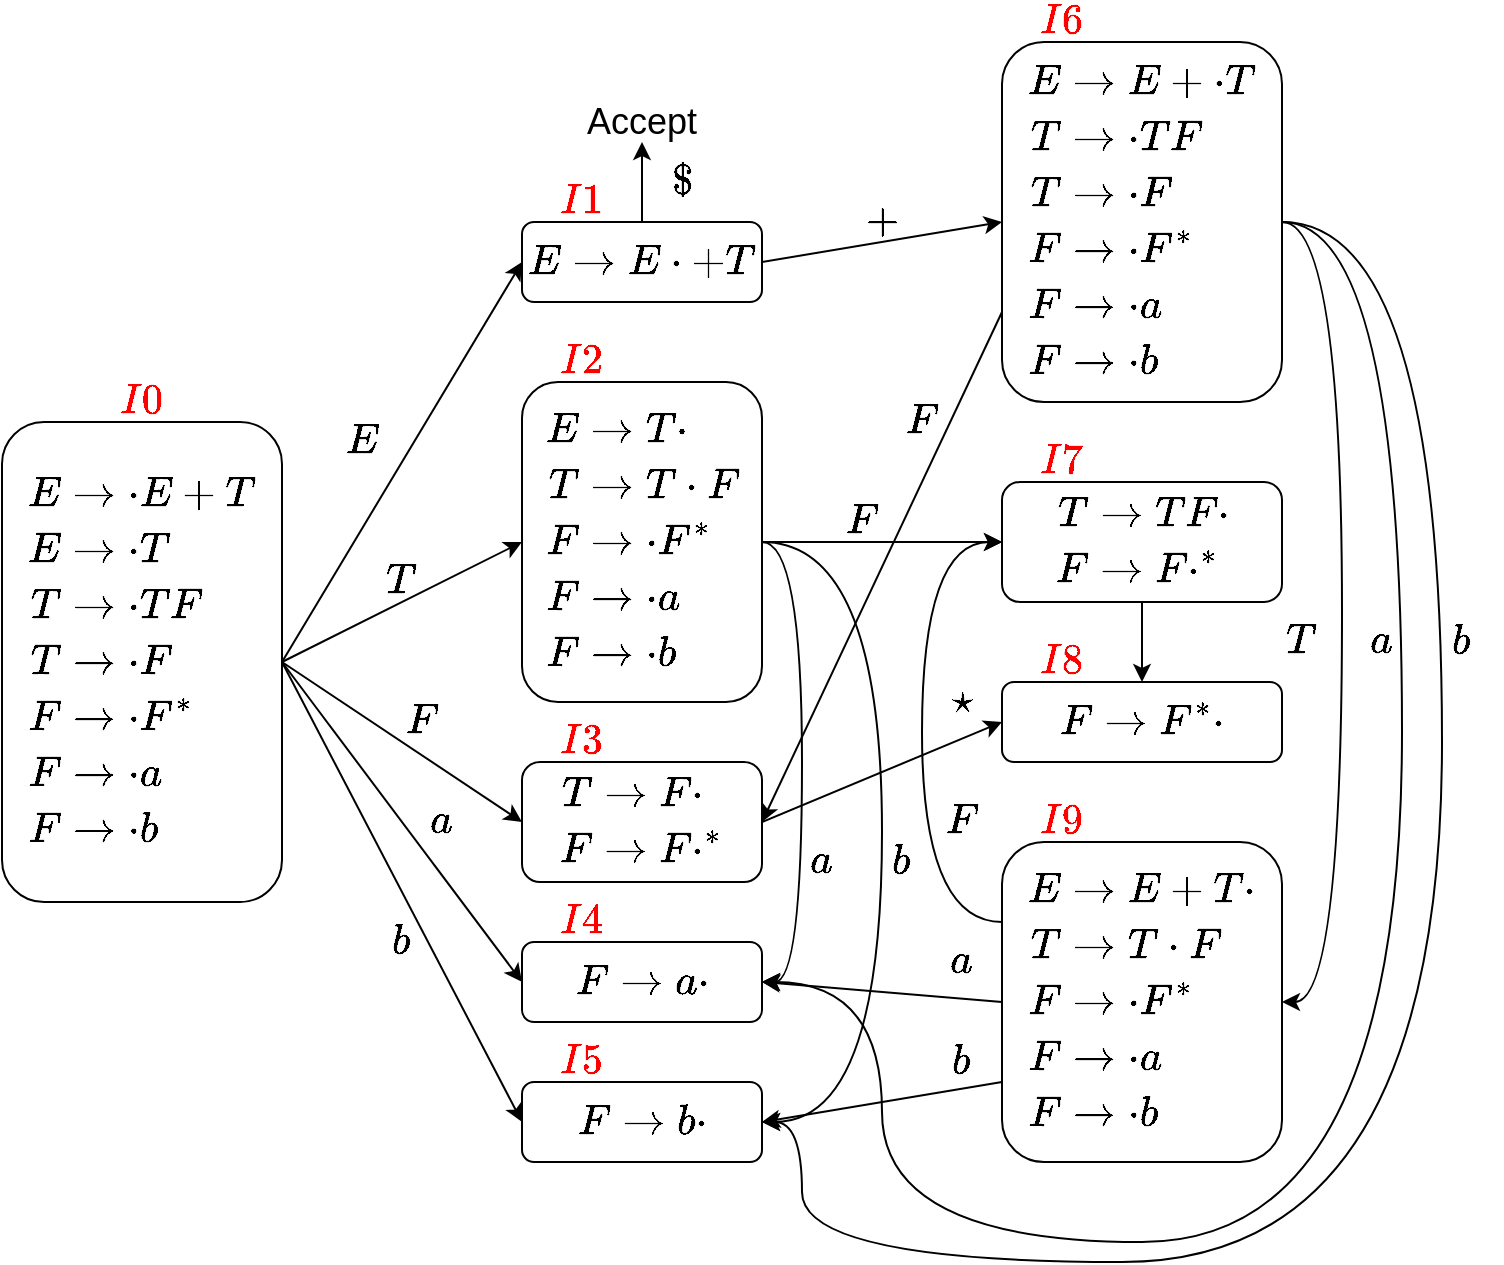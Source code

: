 <mxfile version="13.1.3" type="device" pages="2"><diagram id="YGx4qjq6GAIuw2kZpvDz" name="Page-1"><mxGraphModel dx="578" dy="827" grid="1" gridSize="10" guides="1" tooltips="1" connect="1" arrows="1" fold="1" page="1" pageScale="1" pageWidth="827" pageHeight="1169" math="1" shadow="0"><root><mxCell id="0"/><mxCell id="1" parent="0"/><mxCell id="wwAFWTujnA2AL6sq88ph-5" style="rounded=0;orthogonalLoop=1;jettySize=auto;html=1;exitX=1;exitY=0.5;exitDx=0;exitDy=0;fontSize=18;entryX=0;entryY=0.5;entryDx=0;entryDy=0;" edge="1" parent="1" source="wwAFWTujnA2AL6sq88ph-2" target="wwAFWTujnA2AL6sq88ph-3"><mxGeometry relative="1" as="geometry"/></mxCell><mxCell id="wwAFWTujnA2AL6sq88ph-7" style="edgeStyle=none;rounded=0;orthogonalLoop=1;jettySize=auto;html=1;exitX=1;exitY=0.5;exitDx=0;exitDy=0;entryX=0;entryY=0.5;entryDx=0;entryDy=0;fontSize=18;" edge="1" parent="1" source="wwAFWTujnA2AL6sq88ph-2" target="wwAFWTujnA2AL6sq88ph-4"><mxGeometry relative="1" as="geometry"/></mxCell><mxCell id="wwAFWTujnA2AL6sq88ph-10" style="edgeStyle=none;rounded=0;orthogonalLoop=1;jettySize=auto;html=1;exitX=1;exitY=0.5;exitDx=0;exitDy=0;entryX=0;entryY=0.5;entryDx=0;entryDy=0;fontSize=18;" edge="1" parent="1" source="wwAFWTujnA2AL6sq88ph-2" target="wwAFWTujnA2AL6sq88ph-9"><mxGeometry relative="1" as="geometry"/></mxCell><mxCell id="wwAFWTujnA2AL6sq88ph-14" style="edgeStyle=none;rounded=0;orthogonalLoop=1;jettySize=auto;html=1;exitX=1;exitY=0.5;exitDx=0;exitDy=0;entryX=0;entryY=0.5;entryDx=0;entryDy=0;fontSize=18;" edge="1" parent="1" source="wwAFWTujnA2AL6sq88ph-2" target="wwAFWTujnA2AL6sq88ph-12"><mxGeometry relative="1" as="geometry"/></mxCell><mxCell id="wwAFWTujnA2AL6sq88ph-15" style="edgeStyle=none;rounded=0;orthogonalLoop=1;jettySize=auto;html=1;exitX=1;exitY=0.5;exitDx=0;exitDy=0;entryX=0;entryY=0.5;entryDx=0;entryDy=0;fontSize=18;" edge="1" parent="1" source="wwAFWTujnA2AL6sq88ph-2" target="wwAFWTujnA2AL6sq88ph-13"><mxGeometry relative="1" as="geometry"/></mxCell><mxCell id="wwAFWTujnA2AL6sq88ph-2" value="\begin{align}&lt;br&gt;E&amp;amp;\to \cdot E+T\\&lt;br&gt;E&amp;amp;\to \cdot T\\&lt;br&gt;T&amp;amp;\to \cdot TF\\&lt;br&gt;T&amp;amp;\to \cdot F\\&lt;br&gt;F&amp;amp;\to \cdot F^*\\&lt;br&gt;F&amp;amp;\to \cdot a\\&lt;br&gt;F&amp;amp;\to \cdot b&lt;br&gt;\end{align}" style="rounded=1;whiteSpace=wrap;html=1;fontSize=18;" vertex="1" parent="1"><mxGeometry x="20" y="240" width="140" height="240" as="geometry"/></mxCell><mxCell id="wwAFWTujnA2AL6sq88ph-19" style="edgeStyle=none;rounded=0;orthogonalLoop=1;jettySize=auto;html=1;exitX=0.5;exitY=0;exitDx=0;exitDy=0;fontSize=18;" edge="1" parent="1" source="wwAFWTujnA2AL6sq88ph-3"><mxGeometry relative="1" as="geometry"><mxPoint x="340" y="100" as="targetPoint"/></mxGeometry></mxCell><mxCell id="wwAFWTujnA2AL6sq88ph-29" style="rounded=0;orthogonalLoop=1;jettySize=auto;html=1;exitX=1;exitY=0.5;exitDx=0;exitDy=0;entryX=0;entryY=0.5;entryDx=0;entryDy=0;fontSize=18;" edge="1" parent="1" source="wwAFWTujnA2AL6sq88ph-3" target="wwAFWTujnA2AL6sq88ph-28"><mxGeometry relative="1" as="geometry"/></mxCell><mxCell id="wwAFWTujnA2AL6sq88ph-3" value="\begin{align}&lt;br&gt;E&amp;amp;\to E\cdot+T&lt;br&gt;\end{align}" style="rounded=1;whiteSpace=wrap;html=1;fontSize=18;" vertex="1" parent="1"><mxGeometry x="280" y="140" width="120" height="40" as="geometry"/></mxCell><mxCell id="wwAFWTujnA2AL6sq88ph-31" style="edgeStyle=none;rounded=0;orthogonalLoop=1;jettySize=auto;html=1;exitX=1;exitY=0.5;exitDx=0;exitDy=0;entryX=0;entryY=0.5;entryDx=0;entryDy=0;fontSize=18;" edge="1" parent="1" source="wwAFWTujnA2AL6sq88ph-4" target="wwAFWTujnA2AL6sq88ph-22"><mxGeometry relative="1" as="geometry"/></mxCell><mxCell id="wwAFWTujnA2AL6sq88ph-85" style="edgeStyle=orthogonalEdgeStyle;rounded=0;orthogonalLoop=1;jettySize=auto;html=1;exitX=1;exitY=0.5;exitDx=0;exitDy=0;entryX=1;entryY=0.5;entryDx=0;entryDy=0;fontSize=18;fontColor=#FF0000;curved=1;" edge="1" parent="1" source="wwAFWTujnA2AL6sq88ph-4" target="wwAFWTujnA2AL6sq88ph-13"><mxGeometry relative="1" as="geometry"><Array as="points"><mxPoint x="460" y="300"/><mxPoint x="460" y="590"/></Array></mxGeometry></mxCell><mxCell id="wwAFWTujnA2AL6sq88ph-86" style="edgeStyle=orthogonalEdgeStyle;curved=1;rounded=0;orthogonalLoop=1;jettySize=auto;html=1;exitX=1;exitY=0.5;exitDx=0;exitDy=0;entryX=1;entryY=0.5;entryDx=0;entryDy=0;fontSize=18;fontColor=#FF0000;" edge="1" parent="1" source="wwAFWTujnA2AL6sq88ph-4" target="wwAFWTujnA2AL6sq88ph-12"><mxGeometry relative="1" as="geometry"/></mxCell><mxCell id="wwAFWTujnA2AL6sq88ph-4" value="\begin{align}&lt;br&gt;E&amp;amp;\to T\cdot\\&lt;br&gt;T&amp;amp;\to T\cdot&amp;nbsp;F\\&lt;br&gt;F&amp;amp;\to \cdot F^*\\&lt;br&gt;F&amp;amp;\to \cdot a\\&lt;br&gt;F&amp;amp;\to \cdot b&lt;br&gt;\end{align}" style="rounded=1;whiteSpace=wrap;html=1;fontSize=18;" vertex="1" parent="1"><mxGeometry x="280" y="220" width="120" height="160" as="geometry"/></mxCell><mxCell id="wwAFWTujnA2AL6sq88ph-6" value="`E`" style="text;html=1;strokeColor=none;fillColor=none;align=center;verticalAlign=middle;whiteSpace=wrap;rounded=0;fontSize=18;" vertex="1" parent="1"><mxGeometry x="180" y="240" width="40" height="20" as="geometry"/></mxCell><mxCell id="wwAFWTujnA2AL6sq88ph-8" value="`T`" style="text;html=1;strokeColor=none;fillColor=none;align=center;verticalAlign=middle;whiteSpace=wrap;rounded=0;fontSize=18;" vertex="1" parent="1"><mxGeometry x="200" y="310" width="40" height="20" as="geometry"/></mxCell><mxCell id="wwAFWTujnA2AL6sq88ph-34" style="rounded=0;orthogonalLoop=1;jettySize=auto;html=1;exitX=1;exitY=0.5;exitDx=0;exitDy=0;entryX=0;entryY=0.5;entryDx=0;entryDy=0;fontSize=18;" edge="1" parent="1" source="wwAFWTujnA2AL6sq88ph-9" target="wwAFWTujnA2AL6sq88ph-30"><mxGeometry relative="1" as="geometry"/></mxCell><mxCell id="wwAFWTujnA2AL6sq88ph-9" value="\begin{align}&lt;br&gt;T&amp;amp;\to F\cdot\\&lt;br&gt;F&amp;amp;\to F\cdot&lt;br&gt;^*&lt;br&gt;\end{align}" style="rounded=1;whiteSpace=wrap;html=1;fontSize=18;" vertex="1" parent="1"><mxGeometry x="280" y="410" width="120" height="60" as="geometry"/></mxCell><mxCell id="wwAFWTujnA2AL6sq88ph-11" value="`F`" style="text;html=1;strokeColor=none;fillColor=none;align=center;verticalAlign=middle;whiteSpace=wrap;rounded=0;fontSize=18;" vertex="1" parent="1"><mxGeometry x="210" y="380" width="40" height="20" as="geometry"/></mxCell><mxCell id="wwAFWTujnA2AL6sq88ph-12" value="\begin{align}&lt;br&gt;F&amp;amp;\to a\cdot&lt;br&gt;\end{align}" style="rounded=1;whiteSpace=wrap;html=1;fontSize=18;" vertex="1" parent="1"><mxGeometry x="280" y="500" width="120" height="40" as="geometry"/></mxCell><mxCell id="wwAFWTujnA2AL6sq88ph-13" value="\begin{align}&lt;br&gt;F&amp;amp;\to b\cdot&lt;br&gt;\end{align}" style="rounded=1;whiteSpace=wrap;html=1;fontSize=18;" vertex="1" parent="1"><mxGeometry x="280" y="570" width="120" height="40" as="geometry"/></mxCell><mxCell id="wwAFWTujnA2AL6sq88ph-16" value="`a`" style="text;html=1;strokeColor=none;fillColor=none;align=center;verticalAlign=middle;whiteSpace=wrap;rounded=0;fontSize=18;" vertex="1" parent="1"><mxGeometry x="220" y="430" width="40" height="20" as="geometry"/></mxCell><mxCell id="wwAFWTujnA2AL6sq88ph-17" value="`b`" style="text;html=1;strokeColor=none;fillColor=none;align=center;verticalAlign=middle;whiteSpace=wrap;rounded=0;fontSize=18;" vertex="1" parent="1"><mxGeometry x="200" y="490" width="40" height="20" as="geometry"/></mxCell><mxCell id="wwAFWTujnA2AL6sq88ph-20" value="`$`" style="text;html=1;strokeColor=none;fillColor=none;align=center;verticalAlign=middle;whiteSpace=wrap;rounded=0;fontSize=18;" vertex="1" parent="1"><mxGeometry x="340" y="110" width="40" height="20" as="geometry"/></mxCell><mxCell id="wwAFWTujnA2AL6sq88ph-21" value="Accept" style="text;html=1;strokeColor=none;fillColor=none;align=center;verticalAlign=middle;whiteSpace=wrap;rounded=0;fontSize=18;" vertex="1" parent="1"><mxGeometry x="320" y="80" width="40" height="20" as="geometry"/></mxCell><mxCell id="wwAFWTujnA2AL6sq88ph-33" style="edgeStyle=orthogonalEdgeStyle;curved=1;rounded=0;orthogonalLoop=1;jettySize=auto;html=1;exitX=0.5;exitY=1;exitDx=0;exitDy=0;entryX=0.5;entryY=0;entryDx=0;entryDy=0;fontSize=18;" edge="1" parent="1" source="wwAFWTujnA2AL6sq88ph-22" target="wwAFWTujnA2AL6sq88ph-30"><mxGeometry relative="1" as="geometry"/></mxCell><mxCell id="wwAFWTujnA2AL6sq88ph-22" value="\begin{align}&lt;br&gt;T&amp;amp;\to TF\cdot\\&lt;br&gt;F&amp;amp;\to F\cdot^*&lt;br&gt;\end{align}" style="rounded=1;whiteSpace=wrap;html=1;fontSize=18;" vertex="1" parent="1"><mxGeometry x="520" y="270" width="140" height="60" as="geometry"/></mxCell><mxCell id="wwAFWTujnA2AL6sq88ph-24" value="`+`" style="text;html=1;strokeColor=none;fillColor=none;align=center;verticalAlign=middle;whiteSpace=wrap;rounded=0;fontSize=18;" vertex="1" parent="1"><mxGeometry x="440" y="130" width="40" height="20" as="geometry"/></mxCell><mxCell id="wwAFWTujnA2AL6sq88ph-50" style="edgeStyle=orthogonalEdgeStyle;curved=1;rounded=0;orthogonalLoop=1;jettySize=auto;html=1;exitX=1;exitY=0.5;exitDx=0;exitDy=0;entryX=1;entryY=0.5;entryDx=0;entryDy=0;fontSize=18;" edge="1" parent="1" source="wwAFWTujnA2AL6sq88ph-28" target="wwAFWTujnA2AL6sq88ph-36"><mxGeometry relative="1" as="geometry"><Array as="points"><mxPoint x="690" y="140"/><mxPoint x="690" y="530"/></Array></mxGeometry></mxCell><mxCell id="wwAFWTujnA2AL6sq88ph-52" style="rounded=0;orthogonalLoop=1;jettySize=auto;html=1;exitX=0;exitY=0.75;exitDx=0;exitDy=0;entryX=1;entryY=0.5;entryDx=0;entryDy=0;fontSize=18;" edge="1" parent="1" source="wwAFWTujnA2AL6sq88ph-28" target="wwAFWTujnA2AL6sq88ph-9"><mxGeometry relative="1" as="geometry"/></mxCell><mxCell id="wwAFWTujnA2AL6sq88ph-54" style="edgeStyle=orthogonalEdgeStyle;rounded=0;orthogonalLoop=1;jettySize=auto;html=1;exitX=1;exitY=0.5;exitDx=0;exitDy=0;entryX=1;entryY=0.5;entryDx=0;entryDy=0;fontSize=18;curved=1;" edge="1" parent="1" source="wwAFWTujnA2AL6sq88ph-28" target="wwAFWTujnA2AL6sq88ph-12"><mxGeometry relative="1" as="geometry"><Array as="points"><mxPoint x="720" y="140"/><mxPoint x="720" y="650"/><mxPoint x="460" y="650"/><mxPoint x="460" y="520"/></Array></mxGeometry></mxCell><mxCell id="wwAFWTujnA2AL6sq88ph-55" style="edgeStyle=orthogonalEdgeStyle;curved=1;rounded=0;orthogonalLoop=1;jettySize=auto;html=1;exitX=1;exitY=0.5;exitDx=0;exitDy=0;entryX=1;entryY=0.5;entryDx=0;entryDy=0;fontSize=18;" edge="1" parent="1" source="wwAFWTujnA2AL6sq88ph-28" target="wwAFWTujnA2AL6sq88ph-13"><mxGeometry relative="1" as="geometry"><Array as="points"><mxPoint x="740" y="140"/><mxPoint x="740" y="660"/><mxPoint x="420" y="660"/><mxPoint x="420" y="590"/></Array></mxGeometry></mxCell><mxCell id="wwAFWTujnA2AL6sq88ph-28" value="\begin{align}&lt;br&gt;E&amp;amp;\to E+\cdot&amp;nbsp;&lt;br&gt;T\\&lt;br&gt;T&amp;amp;\to \cdot TF\\&lt;br&gt;T&amp;amp;\to \cdot F\\&lt;br&gt;F&amp;amp;\to \cdot F^*\\&lt;br&gt;F&amp;amp;\to \cdot a\\&lt;br&gt;F&amp;amp;\to \cdot b&lt;br&gt;\end{align}" style="rounded=1;whiteSpace=wrap;html=1;fontSize=18;" vertex="1" parent="1"><mxGeometry x="520" y="50" width="140" height="180" as="geometry"/></mxCell><mxCell id="wwAFWTujnA2AL6sq88ph-30" value="\begin{align}&lt;br&gt;F&amp;amp;\to F&lt;br&gt;^*\cdot&lt;br&gt;\end{align}" style="rounded=1;whiteSpace=wrap;html=1;fontSize=18;" vertex="1" parent="1"><mxGeometry x="520" y="370" width="140" height="40" as="geometry"/></mxCell><mxCell id="wwAFWTujnA2AL6sq88ph-66" style="edgeStyle=orthogonalEdgeStyle;rounded=0;orthogonalLoop=1;jettySize=auto;html=1;exitX=0;exitY=0.25;exitDx=0;exitDy=0;entryX=0;entryY=0.5;entryDx=0;entryDy=0;fontSize=18;curved=1;" edge="1" parent="1" source="wwAFWTujnA2AL6sq88ph-36" target="wwAFWTujnA2AL6sq88ph-22"><mxGeometry relative="1" as="geometry"><Array as="points"><mxPoint x="480" y="490"/><mxPoint x="480" y="300"/></Array></mxGeometry></mxCell><mxCell id="wwAFWTujnA2AL6sq88ph-69" style="rounded=0;orthogonalLoop=1;jettySize=auto;html=1;exitX=0;exitY=0.5;exitDx=0;exitDy=0;entryX=1;entryY=0.5;entryDx=0;entryDy=0;fontSize=18;" edge="1" parent="1" source="wwAFWTujnA2AL6sq88ph-36" target="wwAFWTujnA2AL6sq88ph-12"><mxGeometry relative="1" as="geometry"/></mxCell><mxCell id="wwAFWTujnA2AL6sq88ph-70" style="edgeStyle=none;rounded=0;orthogonalLoop=1;jettySize=auto;html=1;exitX=0;exitY=0.75;exitDx=0;exitDy=0;entryX=1;entryY=0.5;entryDx=0;entryDy=0;fontSize=18;" edge="1" parent="1" source="wwAFWTujnA2AL6sq88ph-36" target="wwAFWTujnA2AL6sq88ph-13"><mxGeometry relative="1" as="geometry"/></mxCell><mxCell id="wwAFWTujnA2AL6sq88ph-36" value="\begin{align}&lt;br&gt;E&amp;amp;\to E+&lt;br&gt;T\cdot&lt;br&gt;\\&lt;br&gt;T&amp;amp;\to T\cdot&amp;nbsp;&lt;br&gt;F\\&lt;br&gt;F&amp;amp;\to \cdot F^*\\&lt;br&gt;F&amp;amp;\to \cdot a\\&lt;br&gt;F&amp;amp;\to \cdot b&lt;br&gt;\end{align}" style="rounded=1;whiteSpace=wrap;html=1;fontSize=18;" vertex="1" parent="1"><mxGeometry x="520" y="450" width="140" height="160" as="geometry"/></mxCell><mxCell id="wwAFWTujnA2AL6sq88ph-49" value="`T`" style="text;html=1;strokeColor=none;fillColor=none;align=center;verticalAlign=middle;whiteSpace=wrap;rounded=0;fontSize=18;" vertex="1" parent="1"><mxGeometry x="650" y="340" width="40" height="20" as="geometry"/></mxCell><mxCell id="wwAFWTujnA2AL6sq88ph-53" value="`F`" style="text;html=1;strokeColor=none;fillColor=none;align=center;verticalAlign=middle;whiteSpace=wrap;rounded=0;fontSize=18;" vertex="1" parent="1"><mxGeometry x="460" y="230" width="40" height="20" as="geometry"/></mxCell><mxCell id="wwAFWTujnA2AL6sq88ph-56" value="`a`" style="text;html=1;strokeColor=none;fillColor=none;align=center;verticalAlign=middle;whiteSpace=wrap;rounded=0;fontSize=18;" vertex="1" parent="1"><mxGeometry x="690" y="340" width="40" height="20" as="geometry"/></mxCell><mxCell id="wwAFWTujnA2AL6sq88ph-57" value="`b`" style="text;html=1;strokeColor=none;fillColor=none;align=center;verticalAlign=middle;whiteSpace=wrap;rounded=0;fontSize=18;" vertex="1" parent="1"><mxGeometry x="730" y="340" width="40" height="20" as="geometry"/></mxCell><mxCell id="wwAFWTujnA2AL6sq88ph-58" value="`F`" style="text;html=1;strokeColor=none;fillColor=none;align=center;verticalAlign=middle;whiteSpace=wrap;rounded=0;fontSize=18;" vertex="1" parent="1"><mxGeometry x="430" y="280" width="40" height="20" as="geometry"/></mxCell><mxCell id="wwAFWTujnA2AL6sq88ph-60" value="`a`" style="text;html=1;strokeColor=none;fillColor=none;align=center;verticalAlign=middle;whiteSpace=wrap;rounded=0;fontSize=18;" vertex="1" parent="1"><mxGeometry x="410" y="450" width="40" height="20" as="geometry"/></mxCell><mxCell id="wwAFWTujnA2AL6sq88ph-61" value="`b`" style="text;html=1;strokeColor=none;fillColor=none;align=center;verticalAlign=middle;whiteSpace=wrap;rounded=0;fontSize=18;" vertex="1" parent="1"><mxGeometry x="450" y="450" width="40" height="20" as="geometry"/></mxCell><mxCell id="wwAFWTujnA2AL6sq88ph-62" value="`\star`" style="text;html=1;strokeColor=none;fillColor=none;align=center;verticalAlign=middle;whiteSpace=wrap;rounded=0;fontSize=18;" vertex="1" parent="1"><mxGeometry x="480" y="370" width="40" height="20" as="geometry"/></mxCell><mxCell id="wwAFWTujnA2AL6sq88ph-63" style="edgeStyle=none;rounded=0;orthogonalLoop=1;jettySize=auto;html=1;exitX=0.5;exitY=0;exitDx=0;exitDy=0;fontSize=18;" edge="1" parent="1" source="wwAFWTujnA2AL6sq88ph-62" target="wwAFWTujnA2AL6sq88ph-62"><mxGeometry relative="1" as="geometry"/></mxCell><mxCell id="wwAFWTujnA2AL6sq88ph-68" value="`F`" style="text;html=1;strokeColor=none;fillColor=none;align=center;verticalAlign=middle;whiteSpace=wrap;rounded=0;fontSize=18;" vertex="1" parent="1"><mxGeometry x="480" y="430" width="40" height="20" as="geometry"/></mxCell><mxCell id="wwAFWTujnA2AL6sq88ph-71" value="`a`" style="text;html=1;strokeColor=none;fillColor=none;align=center;verticalAlign=middle;whiteSpace=wrap;rounded=0;fontSize=18;" vertex="1" parent="1"><mxGeometry x="480" y="500" width="40" height="20" as="geometry"/></mxCell><mxCell id="wwAFWTujnA2AL6sq88ph-72" value="`b`" style="text;html=1;strokeColor=none;fillColor=none;align=center;verticalAlign=middle;whiteSpace=wrap;rounded=0;fontSize=18;" vertex="1" parent="1"><mxGeometry x="480" y="550" width="40" height="20" as="geometry"/></mxCell><mxCell id="wwAFWTujnA2AL6sq88ph-76" value="`I0`" style="text;html=1;strokeColor=none;fillColor=none;align=center;verticalAlign=middle;whiteSpace=wrap;rounded=0;fontSize=18;fontColor=#FF0000;" vertex="1" parent="1"><mxGeometry x="70" y="220" width="40" height="20" as="geometry"/></mxCell><mxCell id="wwAFWTujnA2AL6sq88ph-78" value="`I1`" style="text;html=1;strokeColor=none;fillColor=none;align=center;verticalAlign=middle;whiteSpace=wrap;rounded=0;fontSize=18;fontColor=#FF0000;" vertex="1" parent="1"><mxGeometry x="290" y="120" width="40" height="20" as="geometry"/></mxCell><mxCell id="wwAFWTujnA2AL6sq88ph-79" value="`I2`" style="text;html=1;strokeColor=none;fillColor=none;align=center;verticalAlign=middle;whiteSpace=wrap;rounded=0;fontSize=18;fontColor=#FF0000;" vertex="1" parent="1"><mxGeometry x="290" y="200" width="40" height="20" as="geometry"/></mxCell><mxCell id="wwAFWTujnA2AL6sq88ph-80" value="`I3`" style="text;html=1;strokeColor=none;fillColor=none;align=center;verticalAlign=middle;whiteSpace=wrap;rounded=0;fontSize=18;fontColor=#FF0000;" vertex="1" parent="1"><mxGeometry x="290" y="390" width="40" height="20" as="geometry"/></mxCell><mxCell id="wwAFWTujnA2AL6sq88ph-83" value="`I4`" style="text;html=1;strokeColor=none;fillColor=none;align=center;verticalAlign=middle;whiteSpace=wrap;rounded=0;fontSize=18;fontColor=#FF0000;" vertex="1" parent="1"><mxGeometry x="290" y="480" width="40" height="20" as="geometry"/></mxCell><mxCell id="wwAFWTujnA2AL6sq88ph-84" value="`I5`" style="text;html=1;strokeColor=none;fillColor=none;align=center;verticalAlign=middle;whiteSpace=wrap;rounded=0;fontSize=18;fontColor=#FF0000;" vertex="1" parent="1"><mxGeometry x="290" y="550" width="40" height="20" as="geometry"/></mxCell><mxCell id="wwAFWTujnA2AL6sq88ph-87" value="`I6`" style="text;html=1;strokeColor=none;fillColor=none;align=center;verticalAlign=middle;whiteSpace=wrap;rounded=0;fontSize=18;fontColor=#FF0000;" vertex="1" parent="1"><mxGeometry x="530" y="30" width="40" height="20" as="geometry"/></mxCell><mxCell id="wwAFWTujnA2AL6sq88ph-88" value="`I7`" style="text;html=1;strokeColor=none;fillColor=none;align=center;verticalAlign=middle;whiteSpace=wrap;rounded=0;fontSize=18;fontColor=#FF0000;" vertex="1" parent="1"><mxGeometry x="530" y="250" width="40" height="20" as="geometry"/></mxCell><mxCell id="wwAFWTujnA2AL6sq88ph-89" value="`I8`" style="text;html=1;strokeColor=none;fillColor=none;align=center;verticalAlign=middle;whiteSpace=wrap;rounded=0;fontSize=18;fontColor=#FF0000;" vertex="1" parent="1"><mxGeometry x="530" y="350" width="40" height="20" as="geometry"/></mxCell><mxCell id="wwAFWTujnA2AL6sq88ph-90" value="`I9`" style="text;html=1;strokeColor=none;fillColor=none;align=center;verticalAlign=middle;whiteSpace=wrap;rounded=0;fontSize=18;fontColor=#FF0000;" vertex="1" parent="1"><mxGeometry x="530" y="430" width="40" height="20" as="geometry"/></mxCell></root></mxGraphModel></diagram><diagram name="augment" id="1-BY9L_rxYDjxpJLW6m4"><mxGraphModel dx="701" dy="1004" grid="1" gridSize="10" guides="1" tooltips="1" connect="1" arrows="1" fold="1" page="1" pageScale="1" pageWidth="827" pageHeight="1169" math="1" shadow="0"><root><mxCell id="luSMUT9eCSx3-AMpdYLf-0"/><mxCell id="luSMUT9eCSx3-AMpdYLf-1" parent="luSMUT9eCSx3-AMpdYLf-0"/><mxCell id="luSMUT9eCSx3-AMpdYLf-2" style="rounded=0;orthogonalLoop=1;jettySize=auto;html=1;exitX=1;exitY=0.5;exitDx=0;exitDy=0;fontSize=18;entryX=0;entryY=0.5;entryDx=0;entryDy=0;" edge="1" parent="luSMUT9eCSx3-AMpdYLf-1" source="luSMUT9eCSx3-AMpdYLf-7" target="luSMUT9eCSx3-AMpdYLf-10"><mxGeometry relative="1" as="geometry"/></mxCell><mxCell id="luSMUT9eCSx3-AMpdYLf-3" style="edgeStyle=none;rounded=0;orthogonalLoop=1;jettySize=auto;html=1;exitX=1;exitY=0.5;exitDx=0;exitDy=0;entryX=0;entryY=0.5;entryDx=0;entryDy=0;fontSize=18;" edge="1" parent="luSMUT9eCSx3-AMpdYLf-1" source="luSMUT9eCSx3-AMpdYLf-7" target="luSMUT9eCSx3-AMpdYLf-14"><mxGeometry relative="1" as="geometry"/></mxCell><mxCell id="luSMUT9eCSx3-AMpdYLf-4" style="edgeStyle=none;rounded=0;orthogonalLoop=1;jettySize=auto;html=1;exitX=1;exitY=0.5;exitDx=0;exitDy=0;entryX=0;entryY=0.5;entryDx=0;entryDy=0;fontSize=18;" edge="1" parent="luSMUT9eCSx3-AMpdYLf-1" source="luSMUT9eCSx3-AMpdYLf-7" target="luSMUT9eCSx3-AMpdYLf-18"><mxGeometry relative="1" as="geometry"/></mxCell><mxCell id="luSMUT9eCSx3-AMpdYLf-5" style="edgeStyle=none;rounded=0;orthogonalLoop=1;jettySize=auto;html=1;exitX=1;exitY=0.5;exitDx=0;exitDy=0;entryX=0;entryY=0.5;entryDx=0;entryDy=0;fontSize=18;" edge="1" parent="luSMUT9eCSx3-AMpdYLf-1" source="luSMUT9eCSx3-AMpdYLf-7" target="luSMUT9eCSx3-AMpdYLf-20"><mxGeometry relative="1" as="geometry"/></mxCell><mxCell id="luSMUT9eCSx3-AMpdYLf-6" style="edgeStyle=none;rounded=0;orthogonalLoop=1;jettySize=auto;html=1;exitX=1;exitY=0.5;exitDx=0;exitDy=0;entryX=0;entryY=0.5;entryDx=0;entryDy=0;fontSize=18;" edge="1" parent="luSMUT9eCSx3-AMpdYLf-1" source="luSMUT9eCSx3-AMpdYLf-7" target="luSMUT9eCSx3-AMpdYLf-21"><mxGeometry relative="1" as="geometry"/></mxCell><mxCell id="luSMUT9eCSx3-AMpdYLf-7" value="\begin{align}&lt;br&gt;E'&amp;amp;\to \cdot E\\&lt;br&gt;E&amp;amp;\to \cdot E+T\\&lt;br&gt;E&amp;amp;\to \cdot T\\&lt;br&gt;T&amp;amp;\to \cdot TF\\&lt;br&gt;T&amp;amp;\to \cdot F\\&lt;br&gt;F&amp;amp;\to \cdot F^*\\&lt;br&gt;F&amp;amp;\to \cdot a\\&lt;br&gt;F&amp;amp;\to \cdot b&lt;br&gt;\end{align}" style="rounded=1;whiteSpace=wrap;html=1;fontSize=18;" vertex="1" parent="luSMUT9eCSx3-AMpdYLf-1"><mxGeometry x="20" y="240" width="140" height="240" as="geometry"/></mxCell><mxCell id="luSMUT9eCSx3-AMpdYLf-8" style="edgeStyle=none;rounded=0;orthogonalLoop=1;jettySize=auto;html=1;exitX=0.5;exitY=0;exitDx=0;exitDy=0;fontSize=18;entryX=0.5;entryY=1;entryDx=0;entryDy=0;" edge="1" parent="luSMUT9eCSx3-AMpdYLf-1" source="luSMUT9eCSx3-AMpdYLf-10" target="luSMUT9eCSx3-AMpdYLf-25"><mxGeometry relative="1" as="geometry"><mxPoint x="340" y="60" as="targetPoint"/></mxGeometry></mxCell><mxCell id="luSMUT9eCSx3-AMpdYLf-9" style="rounded=0;orthogonalLoop=1;jettySize=auto;html=1;exitX=1;exitY=0.5;exitDx=0;exitDy=0;entryX=0;entryY=0.5;entryDx=0;entryDy=0;fontSize=18;" edge="1" parent="luSMUT9eCSx3-AMpdYLf-1" source="luSMUT9eCSx3-AMpdYLf-10" target="luSMUT9eCSx3-AMpdYLf-33"><mxGeometry relative="1" as="geometry"/></mxCell><mxCell id="luSMUT9eCSx3-AMpdYLf-10" value="\begin{align}&lt;br&gt;E'&amp;amp;\to E\cdot\\&lt;br&gt;E&amp;amp;\to E \cdot+T&lt;br&gt;\end{align}" style="rounded=1;whiteSpace=wrap;html=1;fontSize=18;" vertex="1" parent="luSMUT9eCSx3-AMpdYLf-1"><mxGeometry x="280" y="105" width="140" height="70" as="geometry"/></mxCell><mxCell id="luSMUT9eCSx3-AMpdYLf-11" style="edgeStyle=none;rounded=0;orthogonalLoop=1;jettySize=auto;html=1;exitX=1;exitY=0.5;exitDx=0;exitDy=0;entryX=0;entryY=0.5;entryDx=0;entryDy=0;fontSize=18;" edge="1" parent="luSMUT9eCSx3-AMpdYLf-1" source="luSMUT9eCSx3-AMpdYLf-14" target="luSMUT9eCSx3-AMpdYLf-27"><mxGeometry relative="1" as="geometry"/></mxCell><mxCell id="luSMUT9eCSx3-AMpdYLf-12" style="edgeStyle=orthogonalEdgeStyle;rounded=0;orthogonalLoop=1;jettySize=auto;html=1;exitX=1;exitY=0.5;exitDx=0;exitDy=0;entryX=1;entryY=0.5;entryDx=0;entryDy=0;fontSize=18;fontColor=#FF0000;curved=1;" edge="1" parent="luSMUT9eCSx3-AMpdYLf-1" source="luSMUT9eCSx3-AMpdYLf-14" target="luSMUT9eCSx3-AMpdYLf-21"><mxGeometry relative="1" as="geometry"><Array as="points"><mxPoint x="460" y="300"/><mxPoint x="460" y="590"/></Array></mxGeometry></mxCell><mxCell id="luSMUT9eCSx3-AMpdYLf-13" style="edgeStyle=orthogonalEdgeStyle;curved=1;rounded=0;orthogonalLoop=1;jettySize=auto;html=1;exitX=1;exitY=0.5;exitDx=0;exitDy=0;entryX=1;entryY=0.5;entryDx=0;entryDy=0;fontSize=18;fontColor=#FF0000;" edge="1" parent="luSMUT9eCSx3-AMpdYLf-1" source="luSMUT9eCSx3-AMpdYLf-14" target="luSMUT9eCSx3-AMpdYLf-20"><mxGeometry relative="1" as="geometry"/></mxCell><mxCell id="luSMUT9eCSx3-AMpdYLf-14" value="\begin{align}&lt;br&gt;E&amp;amp;\to T\cdot\\&lt;br&gt;T&amp;amp;\to T\cdot&amp;nbsp;F\\&lt;br&gt;F&amp;amp;\to \cdot F^*\\&lt;br&gt;F&amp;amp;\to \cdot a\\&lt;br&gt;F&amp;amp;\to \cdot b&lt;br&gt;\end{align}" style="rounded=1;whiteSpace=wrap;html=1;fontSize=18;" vertex="1" parent="luSMUT9eCSx3-AMpdYLf-1"><mxGeometry x="280" y="220" width="120" height="160" as="geometry"/></mxCell><mxCell id="luSMUT9eCSx3-AMpdYLf-15" value="`E`" style="text;html=1;strokeColor=none;fillColor=none;align=center;verticalAlign=middle;whiteSpace=wrap;rounded=0;fontSize=18;" vertex="1" parent="luSMUT9eCSx3-AMpdYLf-1"><mxGeometry x="180" y="240" width="40" height="20" as="geometry"/></mxCell><mxCell id="luSMUT9eCSx3-AMpdYLf-16" value="`T`" style="text;html=1;strokeColor=none;fillColor=none;align=center;verticalAlign=middle;whiteSpace=wrap;rounded=0;fontSize=18;" vertex="1" parent="luSMUT9eCSx3-AMpdYLf-1"><mxGeometry x="200" y="310" width="40" height="20" as="geometry"/></mxCell><mxCell id="luSMUT9eCSx3-AMpdYLf-17" style="rounded=0;orthogonalLoop=1;jettySize=auto;html=1;exitX=1;exitY=0.5;exitDx=0;exitDy=0;entryX=0;entryY=0.5;entryDx=0;entryDy=0;fontSize=18;" edge="1" parent="luSMUT9eCSx3-AMpdYLf-1" source="luSMUT9eCSx3-AMpdYLf-18" target="luSMUT9eCSx3-AMpdYLf-34"><mxGeometry relative="1" as="geometry"/></mxCell><mxCell id="luSMUT9eCSx3-AMpdYLf-18" value="\begin{align}&lt;br&gt;T&amp;amp;\to F\cdot\\&lt;br&gt;F&amp;amp;\to F\cdot&lt;br&gt;^*&lt;br&gt;\end{align}" style="rounded=1;whiteSpace=wrap;html=1;fontSize=18;" vertex="1" parent="luSMUT9eCSx3-AMpdYLf-1"><mxGeometry x="280" y="410" width="120" height="60" as="geometry"/></mxCell><mxCell id="luSMUT9eCSx3-AMpdYLf-19" value="`F`" style="text;html=1;strokeColor=none;fillColor=none;align=center;verticalAlign=middle;whiteSpace=wrap;rounded=0;fontSize=18;" vertex="1" parent="luSMUT9eCSx3-AMpdYLf-1"><mxGeometry x="210" y="380" width="40" height="20" as="geometry"/></mxCell><mxCell id="luSMUT9eCSx3-AMpdYLf-20" value="\begin{align}&lt;br&gt;F&amp;amp;\to a\cdot&lt;br&gt;\end{align}" style="rounded=1;whiteSpace=wrap;html=1;fontSize=18;" vertex="1" parent="luSMUT9eCSx3-AMpdYLf-1"><mxGeometry x="280" y="500" width="120" height="40" as="geometry"/></mxCell><mxCell id="luSMUT9eCSx3-AMpdYLf-21" value="\begin{align}&lt;br&gt;F&amp;amp;\to b\cdot&lt;br&gt;\end{align}" style="rounded=1;whiteSpace=wrap;html=1;fontSize=18;" vertex="1" parent="luSMUT9eCSx3-AMpdYLf-1"><mxGeometry x="280" y="570" width="120" height="40" as="geometry"/></mxCell><mxCell id="luSMUT9eCSx3-AMpdYLf-22" value="`a`" style="text;html=1;strokeColor=none;fillColor=none;align=center;verticalAlign=middle;whiteSpace=wrap;rounded=0;fontSize=18;" vertex="1" parent="luSMUT9eCSx3-AMpdYLf-1"><mxGeometry x="220" y="430" width="40" height="20" as="geometry"/></mxCell><mxCell id="luSMUT9eCSx3-AMpdYLf-23" value="`b`" style="text;html=1;strokeColor=none;fillColor=none;align=center;verticalAlign=middle;whiteSpace=wrap;rounded=0;fontSize=18;" vertex="1" parent="luSMUT9eCSx3-AMpdYLf-1"><mxGeometry x="200" y="490" width="40" height="20" as="geometry"/></mxCell><mxCell id="luSMUT9eCSx3-AMpdYLf-24" value="`$`" style="text;html=1;strokeColor=none;fillColor=none;align=center;verticalAlign=middle;whiteSpace=wrap;rounded=0;fontSize=18;" vertex="1" parent="luSMUT9eCSx3-AMpdYLf-1"><mxGeometry x="340" y="80" width="40" height="20" as="geometry"/></mxCell><mxCell id="luSMUT9eCSx3-AMpdYLf-25" value="Accept" style="text;html=1;strokeColor=none;fillColor=none;align=center;verticalAlign=middle;whiteSpace=wrap;rounded=0;fontSize=18;" vertex="1" parent="luSMUT9eCSx3-AMpdYLf-1"><mxGeometry x="330" y="50" width="40" height="20" as="geometry"/></mxCell><mxCell id="luSMUT9eCSx3-AMpdYLf-26" style="edgeStyle=orthogonalEdgeStyle;curved=1;rounded=0;orthogonalLoop=1;jettySize=auto;html=1;exitX=0.5;exitY=1;exitDx=0;exitDy=0;entryX=0.5;entryY=0;entryDx=0;entryDy=0;fontSize=18;" edge="1" parent="luSMUT9eCSx3-AMpdYLf-1" source="luSMUT9eCSx3-AMpdYLf-27" target="luSMUT9eCSx3-AMpdYLf-34"><mxGeometry relative="1" as="geometry"/></mxCell><mxCell id="luSMUT9eCSx3-AMpdYLf-27" value="\begin{align}&lt;br&gt;T&amp;amp;\to TF\cdot\\&lt;br&gt;F&amp;amp;\to F\cdot^*&lt;br&gt;\end{align}" style="rounded=1;whiteSpace=wrap;html=1;fontSize=18;" vertex="1" parent="luSMUT9eCSx3-AMpdYLf-1"><mxGeometry x="520" y="270" width="140" height="60" as="geometry"/></mxCell><mxCell id="luSMUT9eCSx3-AMpdYLf-28" value="`+`" style="text;html=1;strokeColor=none;fillColor=none;align=center;verticalAlign=middle;whiteSpace=wrap;rounded=0;fontSize=18;" vertex="1" parent="luSMUT9eCSx3-AMpdYLf-1"><mxGeometry x="440" y="120" width="40" height="20" as="geometry"/></mxCell><mxCell id="luSMUT9eCSx3-AMpdYLf-29" style="edgeStyle=orthogonalEdgeStyle;curved=1;rounded=0;orthogonalLoop=1;jettySize=auto;html=1;exitX=1;exitY=0.5;exitDx=0;exitDy=0;entryX=1;entryY=0.5;entryDx=0;entryDy=0;fontSize=18;" edge="1" parent="luSMUT9eCSx3-AMpdYLf-1" source="luSMUT9eCSx3-AMpdYLf-33" target="luSMUT9eCSx3-AMpdYLf-38"><mxGeometry relative="1" as="geometry"><Array as="points"><mxPoint x="690" y="140"/><mxPoint x="690" y="530"/></Array></mxGeometry></mxCell><mxCell id="luSMUT9eCSx3-AMpdYLf-30" style="rounded=0;orthogonalLoop=1;jettySize=auto;html=1;exitX=0;exitY=0.75;exitDx=0;exitDy=0;entryX=1;entryY=0.5;entryDx=0;entryDy=0;fontSize=18;" edge="1" parent="luSMUT9eCSx3-AMpdYLf-1" source="luSMUT9eCSx3-AMpdYLf-33" target="luSMUT9eCSx3-AMpdYLf-18"><mxGeometry relative="1" as="geometry"/></mxCell><mxCell id="luSMUT9eCSx3-AMpdYLf-31" style="edgeStyle=orthogonalEdgeStyle;rounded=0;orthogonalLoop=1;jettySize=auto;html=1;exitX=1;exitY=0.5;exitDx=0;exitDy=0;entryX=1;entryY=0.5;entryDx=0;entryDy=0;fontSize=18;curved=1;" edge="1" parent="luSMUT9eCSx3-AMpdYLf-1" source="luSMUT9eCSx3-AMpdYLf-33" target="luSMUT9eCSx3-AMpdYLf-20"><mxGeometry relative="1" as="geometry"><Array as="points"><mxPoint x="720" y="140"/><mxPoint x="720" y="650"/><mxPoint x="460" y="650"/><mxPoint x="460" y="520"/></Array></mxGeometry></mxCell><mxCell id="luSMUT9eCSx3-AMpdYLf-32" style="edgeStyle=orthogonalEdgeStyle;curved=1;rounded=0;orthogonalLoop=1;jettySize=auto;html=1;exitX=1;exitY=0.5;exitDx=0;exitDy=0;entryX=1;entryY=0.5;entryDx=0;entryDy=0;fontSize=18;" edge="1" parent="luSMUT9eCSx3-AMpdYLf-1" source="luSMUT9eCSx3-AMpdYLf-33" target="luSMUT9eCSx3-AMpdYLf-21"><mxGeometry relative="1" as="geometry"><Array as="points"><mxPoint x="740" y="140"/><mxPoint x="740" y="660"/><mxPoint x="420" y="660"/><mxPoint x="420" y="590"/></Array></mxGeometry></mxCell><mxCell id="luSMUT9eCSx3-AMpdYLf-33" value="\begin{align}&lt;br&gt;E&amp;amp;\to E+\cdot&amp;nbsp;&lt;br&gt;T\\&lt;br&gt;T&amp;amp;\to \cdot TF\\&lt;br&gt;T&amp;amp;\to \cdot F\\&lt;br&gt;F&amp;amp;\to \cdot F^*\\&lt;br&gt;F&amp;amp;\to \cdot a\\&lt;br&gt;F&amp;amp;\to \cdot b&lt;br&gt;\end{align}" style="rounded=1;whiteSpace=wrap;html=1;fontSize=18;" vertex="1" parent="luSMUT9eCSx3-AMpdYLf-1"><mxGeometry x="520" y="50" width="140" height="180" as="geometry"/></mxCell><mxCell id="luSMUT9eCSx3-AMpdYLf-34" value="\begin{align}&lt;br&gt;F&amp;amp;\to F&lt;br&gt;^*\cdot&lt;br&gt;\end{align}" style="rounded=1;whiteSpace=wrap;html=1;fontSize=18;" vertex="1" parent="luSMUT9eCSx3-AMpdYLf-1"><mxGeometry x="520" y="370" width="140" height="40" as="geometry"/></mxCell><mxCell id="luSMUT9eCSx3-AMpdYLf-35" style="edgeStyle=orthogonalEdgeStyle;rounded=0;orthogonalLoop=1;jettySize=auto;html=1;exitX=0;exitY=0.25;exitDx=0;exitDy=0;entryX=0;entryY=0.5;entryDx=0;entryDy=0;fontSize=18;curved=1;" edge="1" parent="luSMUT9eCSx3-AMpdYLf-1" source="luSMUT9eCSx3-AMpdYLf-38" target="luSMUT9eCSx3-AMpdYLf-27"><mxGeometry relative="1" as="geometry"><Array as="points"><mxPoint x="480" y="490"/><mxPoint x="480" y="300"/></Array></mxGeometry></mxCell><mxCell id="luSMUT9eCSx3-AMpdYLf-36" style="rounded=0;orthogonalLoop=1;jettySize=auto;html=1;exitX=0;exitY=0.5;exitDx=0;exitDy=0;entryX=1;entryY=0.5;entryDx=0;entryDy=0;fontSize=18;" edge="1" parent="luSMUT9eCSx3-AMpdYLf-1" source="luSMUT9eCSx3-AMpdYLf-38" target="luSMUT9eCSx3-AMpdYLf-20"><mxGeometry relative="1" as="geometry"/></mxCell><mxCell id="luSMUT9eCSx3-AMpdYLf-37" style="edgeStyle=none;rounded=0;orthogonalLoop=1;jettySize=auto;html=1;exitX=0;exitY=0.75;exitDx=0;exitDy=0;entryX=1;entryY=0.5;entryDx=0;entryDy=0;fontSize=18;" edge="1" parent="luSMUT9eCSx3-AMpdYLf-1" source="luSMUT9eCSx3-AMpdYLf-38" target="luSMUT9eCSx3-AMpdYLf-21"><mxGeometry relative="1" as="geometry"/></mxCell><mxCell id="luSMUT9eCSx3-AMpdYLf-38" value="\begin{align}&lt;br&gt;E&amp;amp;\to E+&lt;br&gt;T\cdot&lt;br&gt;\\&lt;br&gt;T&amp;amp;\to T\cdot&amp;nbsp;&lt;br&gt;F\\&lt;br&gt;F&amp;amp;\to \cdot F^*\\&lt;br&gt;F&amp;amp;\to \cdot a\\&lt;br&gt;F&amp;amp;\to \cdot b&lt;br&gt;\end{align}" style="rounded=1;whiteSpace=wrap;html=1;fontSize=18;" vertex="1" parent="luSMUT9eCSx3-AMpdYLf-1"><mxGeometry x="520" y="450" width="140" height="160" as="geometry"/></mxCell><mxCell id="luSMUT9eCSx3-AMpdYLf-39" value="`T`" style="text;html=1;strokeColor=none;fillColor=none;align=center;verticalAlign=middle;whiteSpace=wrap;rounded=0;fontSize=18;" vertex="1" parent="luSMUT9eCSx3-AMpdYLf-1"><mxGeometry x="650" y="340" width="40" height="20" as="geometry"/></mxCell><mxCell id="luSMUT9eCSx3-AMpdYLf-40" value="`F`" style="text;html=1;strokeColor=none;fillColor=none;align=center;verticalAlign=middle;whiteSpace=wrap;rounded=0;fontSize=18;" vertex="1" parent="luSMUT9eCSx3-AMpdYLf-1"><mxGeometry x="460" y="230" width="40" height="20" as="geometry"/></mxCell><mxCell id="luSMUT9eCSx3-AMpdYLf-41" value="`a`" style="text;html=1;strokeColor=none;fillColor=none;align=center;verticalAlign=middle;whiteSpace=wrap;rounded=0;fontSize=18;" vertex="1" parent="luSMUT9eCSx3-AMpdYLf-1"><mxGeometry x="690" y="340" width="40" height="20" as="geometry"/></mxCell><mxCell id="luSMUT9eCSx3-AMpdYLf-42" value="`b`" style="text;html=1;strokeColor=none;fillColor=none;align=center;verticalAlign=middle;whiteSpace=wrap;rounded=0;fontSize=18;" vertex="1" parent="luSMUT9eCSx3-AMpdYLf-1"><mxGeometry x="730" y="340" width="40" height="20" as="geometry"/></mxCell><mxCell id="luSMUT9eCSx3-AMpdYLf-43" value="`F`" style="text;html=1;strokeColor=none;fillColor=none;align=center;verticalAlign=middle;whiteSpace=wrap;rounded=0;fontSize=18;" vertex="1" parent="luSMUT9eCSx3-AMpdYLf-1"><mxGeometry x="430" y="280" width="40" height="20" as="geometry"/></mxCell><mxCell id="luSMUT9eCSx3-AMpdYLf-44" value="`a`" style="text;html=1;strokeColor=none;fillColor=none;align=center;verticalAlign=middle;whiteSpace=wrap;rounded=0;fontSize=18;" vertex="1" parent="luSMUT9eCSx3-AMpdYLf-1"><mxGeometry x="410" y="450" width="40" height="20" as="geometry"/></mxCell><mxCell id="luSMUT9eCSx3-AMpdYLf-45" value="`b`" style="text;html=1;strokeColor=none;fillColor=none;align=center;verticalAlign=middle;whiteSpace=wrap;rounded=0;fontSize=18;" vertex="1" parent="luSMUT9eCSx3-AMpdYLf-1"><mxGeometry x="450" y="450" width="40" height="20" as="geometry"/></mxCell><mxCell id="luSMUT9eCSx3-AMpdYLf-46" value="`\star`" style="text;html=1;strokeColor=none;fillColor=none;align=center;verticalAlign=middle;whiteSpace=wrap;rounded=0;fontSize=18;" vertex="1" parent="luSMUT9eCSx3-AMpdYLf-1"><mxGeometry x="480" y="370" width="40" height="20" as="geometry"/></mxCell><mxCell id="luSMUT9eCSx3-AMpdYLf-47" style="edgeStyle=none;rounded=0;orthogonalLoop=1;jettySize=auto;html=1;exitX=0.5;exitY=0;exitDx=0;exitDy=0;fontSize=18;" edge="1" parent="luSMUT9eCSx3-AMpdYLf-1" source="luSMUT9eCSx3-AMpdYLf-46" target="luSMUT9eCSx3-AMpdYLf-46"><mxGeometry relative="1" as="geometry"/></mxCell><mxCell id="luSMUT9eCSx3-AMpdYLf-48" value="`F`" style="text;html=1;strokeColor=none;fillColor=none;align=center;verticalAlign=middle;whiteSpace=wrap;rounded=0;fontSize=18;" vertex="1" parent="luSMUT9eCSx3-AMpdYLf-1"><mxGeometry x="480" y="430" width="40" height="20" as="geometry"/></mxCell><mxCell id="luSMUT9eCSx3-AMpdYLf-49" value="`a`" style="text;html=1;strokeColor=none;fillColor=none;align=center;verticalAlign=middle;whiteSpace=wrap;rounded=0;fontSize=18;" vertex="1" parent="luSMUT9eCSx3-AMpdYLf-1"><mxGeometry x="480" y="500" width="40" height="20" as="geometry"/></mxCell><mxCell id="luSMUT9eCSx3-AMpdYLf-50" value="`b`" style="text;html=1;strokeColor=none;fillColor=none;align=center;verticalAlign=middle;whiteSpace=wrap;rounded=0;fontSize=18;" vertex="1" parent="luSMUT9eCSx3-AMpdYLf-1"><mxGeometry x="480" y="550" width="40" height="20" as="geometry"/></mxCell><mxCell id="luSMUT9eCSx3-AMpdYLf-51" value="`I0`" style="text;html=1;strokeColor=none;fillColor=none;align=center;verticalAlign=middle;whiteSpace=wrap;rounded=0;fontSize=18;fontColor=#FF0000;" vertex="1" parent="luSMUT9eCSx3-AMpdYLf-1"><mxGeometry x="70" y="220" width="40" height="20" as="geometry"/></mxCell><mxCell id="luSMUT9eCSx3-AMpdYLf-52" value="`I1`" style="text;html=1;strokeColor=none;fillColor=none;align=center;verticalAlign=middle;whiteSpace=wrap;rounded=0;fontSize=18;fontColor=#FF0000;" vertex="1" parent="luSMUT9eCSx3-AMpdYLf-1"><mxGeometry x="290" y="85" width="40" height="20" as="geometry"/></mxCell><mxCell id="luSMUT9eCSx3-AMpdYLf-53" value="`I2`" style="text;html=1;strokeColor=none;fillColor=none;align=center;verticalAlign=middle;whiteSpace=wrap;rounded=0;fontSize=18;fontColor=#FF0000;" vertex="1" parent="luSMUT9eCSx3-AMpdYLf-1"><mxGeometry x="290" y="200" width="40" height="20" as="geometry"/></mxCell><mxCell id="luSMUT9eCSx3-AMpdYLf-54" value="`I3`" style="text;html=1;strokeColor=none;fillColor=none;align=center;verticalAlign=middle;whiteSpace=wrap;rounded=0;fontSize=18;fontColor=#FF0000;" vertex="1" parent="luSMUT9eCSx3-AMpdYLf-1"><mxGeometry x="290" y="390" width="40" height="20" as="geometry"/></mxCell><mxCell id="luSMUT9eCSx3-AMpdYLf-55" value="`I4`" style="text;html=1;strokeColor=none;fillColor=none;align=center;verticalAlign=middle;whiteSpace=wrap;rounded=0;fontSize=18;fontColor=#FF0000;" vertex="1" parent="luSMUT9eCSx3-AMpdYLf-1"><mxGeometry x="290" y="480" width="40" height="20" as="geometry"/></mxCell><mxCell id="luSMUT9eCSx3-AMpdYLf-56" value="`I5`" style="text;html=1;strokeColor=none;fillColor=none;align=center;verticalAlign=middle;whiteSpace=wrap;rounded=0;fontSize=18;fontColor=#FF0000;" vertex="1" parent="luSMUT9eCSx3-AMpdYLf-1"><mxGeometry x="290" y="550" width="40" height="20" as="geometry"/></mxCell><mxCell id="luSMUT9eCSx3-AMpdYLf-57" value="`I6`" style="text;html=1;strokeColor=none;fillColor=none;align=center;verticalAlign=middle;whiteSpace=wrap;rounded=0;fontSize=18;fontColor=#FF0000;" vertex="1" parent="luSMUT9eCSx3-AMpdYLf-1"><mxGeometry x="530" y="30" width="40" height="20" as="geometry"/></mxCell><mxCell id="luSMUT9eCSx3-AMpdYLf-58" value="`I7`" style="text;html=1;strokeColor=none;fillColor=none;align=center;verticalAlign=middle;whiteSpace=wrap;rounded=0;fontSize=18;fontColor=#FF0000;" vertex="1" parent="luSMUT9eCSx3-AMpdYLf-1"><mxGeometry x="530" y="250" width="40" height="20" as="geometry"/></mxCell><mxCell id="luSMUT9eCSx3-AMpdYLf-59" value="`I8`" style="text;html=1;strokeColor=none;fillColor=none;align=center;verticalAlign=middle;whiteSpace=wrap;rounded=0;fontSize=18;fontColor=#FF0000;" vertex="1" parent="luSMUT9eCSx3-AMpdYLf-1"><mxGeometry x="530" y="350" width="40" height="20" as="geometry"/></mxCell><mxCell id="luSMUT9eCSx3-AMpdYLf-60" value="`I9`" style="text;html=1;strokeColor=none;fillColor=none;align=center;verticalAlign=middle;whiteSpace=wrap;rounded=0;fontSize=18;fontColor=#FF0000;" vertex="1" parent="luSMUT9eCSx3-AMpdYLf-1"><mxGeometry x="530" y="430" width="40" height="20" as="geometry"/></mxCell></root></mxGraphModel></diagram></mxfile>